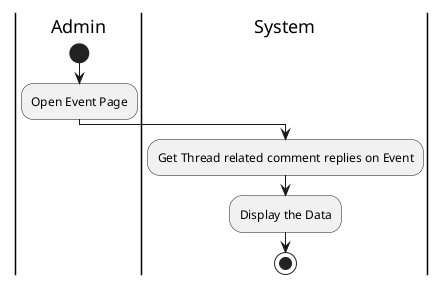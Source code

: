 @startuml ViewReply_Member

skinparam ConditionEndStyl e hline
skinparam conditionStyle diamond
skinparam Monochrome true
skinparam Shadowing false

|Admin|
start
:Open Event Page;

|System|
:Get Thread related comment replies on Event;
:Display the Data;

stop

@enduml